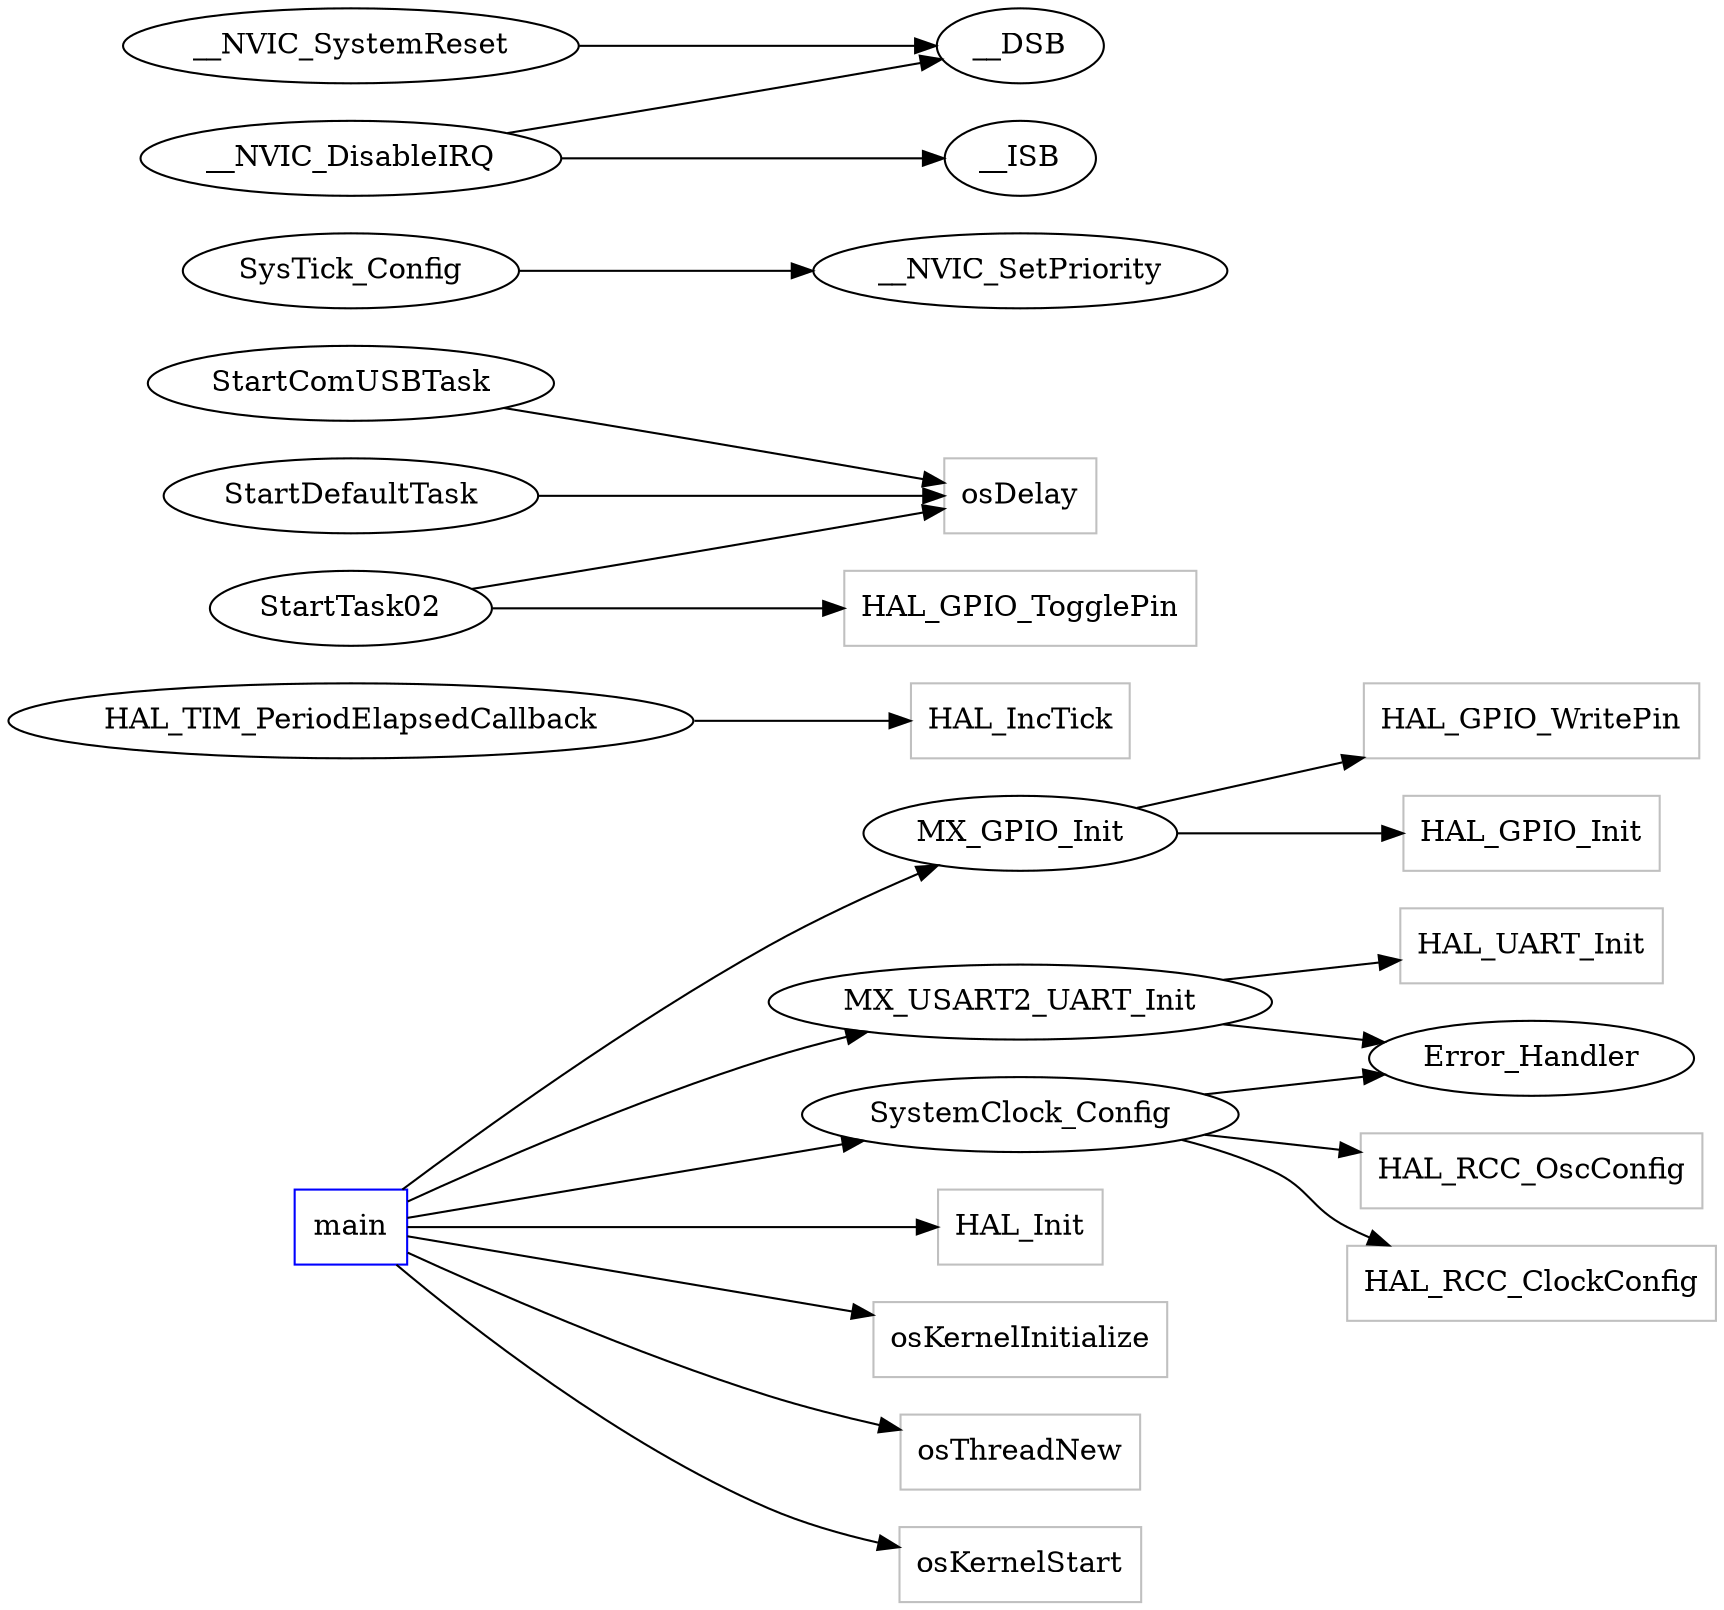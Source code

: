 digraph functioncalls {
rankdir=LR;

main [shape="box", color=blue];
HAL_IncTick [label="HAL_IncTick", shape="box", color=grey];
HAL_TIM_PeriodElapsedCallback -> HAL_IncTick;
HAL_GPIO_WritePin [label="HAL_GPIO_WritePin", shape="box", color=grey];
MX_GPIO_Init -> HAL_GPIO_WritePin;
HAL_GPIO_Init [label="HAL_GPIO_Init", shape="box", color=grey];
MX_GPIO_Init -> HAL_GPIO_Init;
HAL_UART_Init [label="HAL_UART_Init", shape="box", color=grey];
MX_USART2_UART_Init -> HAL_UART_Init;
Error_Handler [label="Error_Handler", ];
MX_USART2_UART_Init -> Error_Handler;
osDelay [label="osDelay", shape="box", color=grey];
StartComUSBTask -> osDelay;
StartDefaultTask -> osDelay;
HAL_GPIO_TogglePin [label="HAL_GPIO_TogglePin", shape="box", color=grey];
StartTask02 -> HAL_GPIO_TogglePin;
StartTask02 -> osDelay;
__NVIC_SetPriority [label="__NVIC_SetPriority", ];
SysTick_Config -> __NVIC_SetPriority;
HAL_RCC_OscConfig [label="HAL_RCC_OscConfig", shape="box", color=grey];
SystemClock_Config -> HAL_RCC_OscConfig;
HAL_RCC_ClockConfig [label="HAL_RCC_ClockConfig", shape="box", color=grey];
SystemClock_Config -> HAL_RCC_ClockConfig;
SystemClock_Config -> Error_Handler;
__DSB [label="__DSB", ];
__NVIC_DisableIRQ -> __DSB;
__ISB [label="__ISB", ];
__NVIC_DisableIRQ -> __ISB;
__NVIC_SystemReset -> __DSB;
HAL_Init [label="HAL_Init", shape="box", color=grey];
main -> HAL_Init;
SystemClock_Config [label="SystemClock_Config", ];
main -> SystemClock_Config;
MX_GPIO_Init [label="MX_GPIO_Init", ];
main -> MX_GPIO_Init;
MX_USART2_UART_Init [label="MX_USART2_UART_Init", ];
main -> MX_USART2_UART_Init;
osKernelInitialize [label="osKernelInitialize", shape="box", color=grey];
main -> osKernelInitialize;
osThreadNew [label="osThreadNew", shape="box", color=grey];
main -> osThreadNew;
osKernelStart [label="osKernelStart", shape="box", color=grey];
main -> osKernelStart;
}
